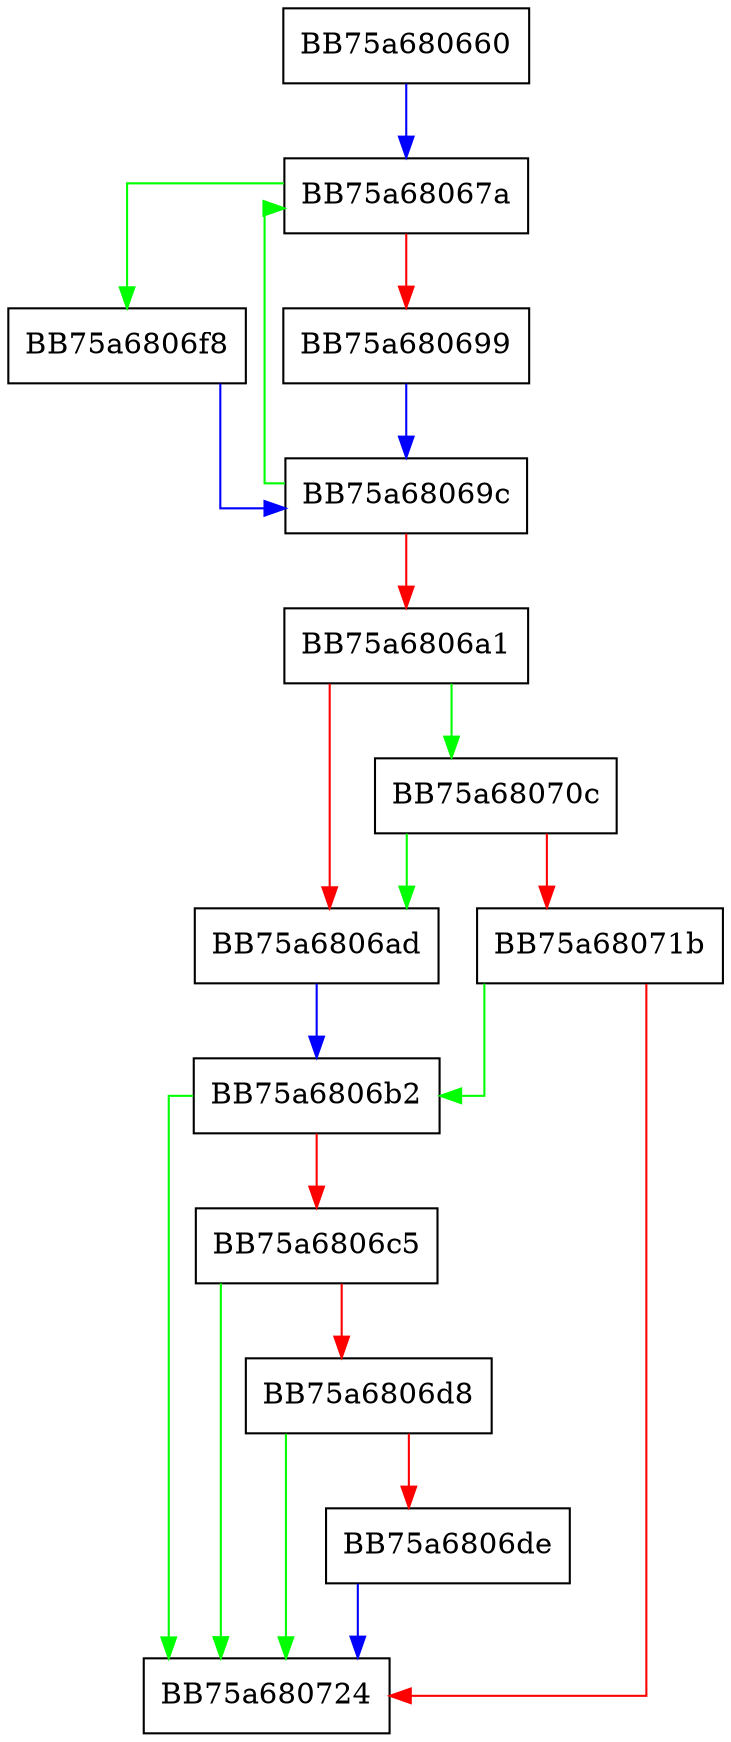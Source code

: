 digraph GetAttributePriority {
  node [shape="box"];
  graph [splines=ortho];
  BB75a680660 -> BB75a68067a [color="blue"];
  BB75a68067a -> BB75a6806f8 [color="green"];
  BB75a68067a -> BB75a680699 [color="red"];
  BB75a680699 -> BB75a68069c [color="blue"];
  BB75a68069c -> BB75a68067a [color="green"];
  BB75a68069c -> BB75a6806a1 [color="red"];
  BB75a6806a1 -> BB75a68070c [color="green"];
  BB75a6806a1 -> BB75a6806ad [color="red"];
  BB75a6806ad -> BB75a6806b2 [color="blue"];
  BB75a6806b2 -> BB75a680724 [color="green"];
  BB75a6806b2 -> BB75a6806c5 [color="red"];
  BB75a6806c5 -> BB75a680724 [color="green"];
  BB75a6806c5 -> BB75a6806d8 [color="red"];
  BB75a6806d8 -> BB75a680724 [color="green"];
  BB75a6806d8 -> BB75a6806de [color="red"];
  BB75a6806de -> BB75a680724 [color="blue"];
  BB75a6806f8 -> BB75a68069c [color="blue"];
  BB75a68070c -> BB75a6806ad [color="green"];
  BB75a68070c -> BB75a68071b [color="red"];
  BB75a68071b -> BB75a6806b2 [color="green"];
  BB75a68071b -> BB75a680724 [color="red"];
}